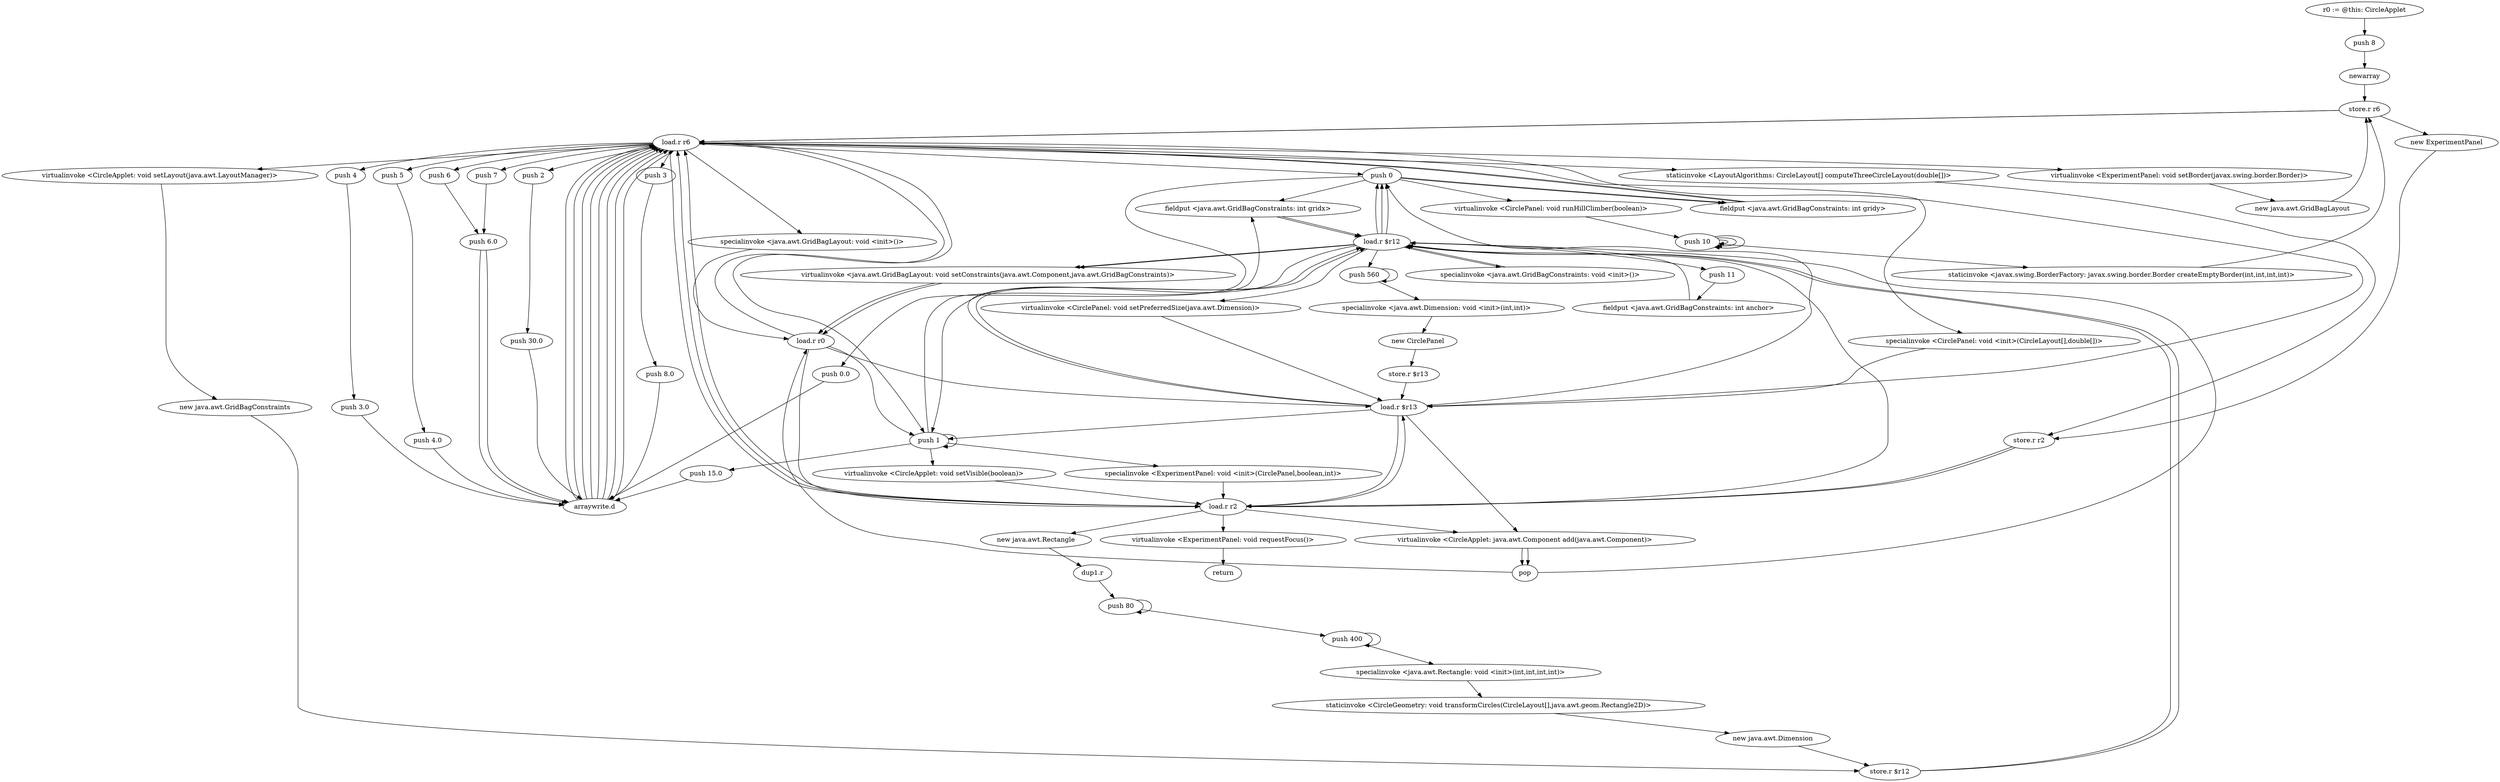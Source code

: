 digraph "" {
    "r0 := @this: CircleApplet"
    "push 8"
    "r0 := @this: CircleApplet"->"push 8";
    "newarray"
    "push 8"->"newarray";
    "store.r r6"
    "newarray"->"store.r r6";
    "load.r r6"
    "store.r r6"->"load.r r6";
    "push 0"
    "load.r r6"->"push 0";
    "push 0.0"
    "push 0"->"push 0.0";
    "arraywrite.d"
    "push 0.0"->"arraywrite.d";
    "arraywrite.d"->"load.r r6";
    "push 1"
    "load.r r6"->"push 1";
    "push 15.0"
    "push 1"->"push 15.0";
    "push 15.0"->"arraywrite.d";
    "arraywrite.d"->"load.r r6";
    "push 2"
    "load.r r6"->"push 2";
    "push 30.0"
    "push 2"->"push 30.0";
    "push 30.0"->"arraywrite.d";
    "arraywrite.d"->"load.r r6";
    "push 3"
    "load.r r6"->"push 3";
    "push 8.0"
    "push 3"->"push 8.0";
    "push 8.0"->"arraywrite.d";
    "arraywrite.d"->"load.r r6";
    "push 4"
    "load.r r6"->"push 4";
    "push 3.0"
    "push 4"->"push 3.0";
    "push 3.0"->"arraywrite.d";
    "arraywrite.d"->"load.r r6";
    "push 5"
    "load.r r6"->"push 5";
    "push 4.0"
    "push 5"->"push 4.0";
    "push 4.0"->"arraywrite.d";
    "arraywrite.d"->"load.r r6";
    "push 6"
    "load.r r6"->"push 6";
    "push 6.0"
    "push 6"->"push 6.0";
    "push 6.0"->"arraywrite.d";
    "arraywrite.d"->"load.r r6";
    "push 7"
    "load.r r6"->"push 7";
    "push 7"->"push 6.0";
    "push 6.0"->"arraywrite.d";
    "arraywrite.d"->"load.r r6";
    "staticinvoke <LayoutAlgorithms: CircleLayout[] computeThreeCircleLayout(double[])>"
    "load.r r6"->"staticinvoke <LayoutAlgorithms: CircleLayout[] computeThreeCircleLayout(double[])>";
    "store.r r2"
    "staticinvoke <LayoutAlgorithms: CircleLayout[] computeThreeCircleLayout(double[])>"->"store.r r2";
    "load.r r2"
    "store.r r2"->"load.r r2";
    "new java.awt.Rectangle"
    "load.r r2"->"new java.awt.Rectangle";
    "dup1.r"
    "new java.awt.Rectangle"->"dup1.r";
    "push 80"
    "dup1.r"->"push 80";
    "push 80"->"push 80";
    "push 400"
    "push 80"->"push 400";
    "push 400"->"push 400";
    "specialinvoke <java.awt.Rectangle: void <init>(int,int,int,int)>"
    "push 400"->"specialinvoke <java.awt.Rectangle: void <init>(int,int,int,int)>";
    "staticinvoke <CircleGeometry: void transformCircles(CircleLayout[],java.awt.geom.Rectangle2D)>"
    "specialinvoke <java.awt.Rectangle: void <init>(int,int,int,int)>"->"staticinvoke <CircleGeometry: void transformCircles(CircleLayout[],java.awt.geom.Rectangle2D)>";
    "new java.awt.Dimension"
    "staticinvoke <CircleGeometry: void transformCircles(CircleLayout[],java.awt.geom.Rectangle2D)>"->"new java.awt.Dimension";
    "store.r $r12"
    "new java.awt.Dimension"->"store.r $r12";
    "load.r $r12"
    "store.r $r12"->"load.r $r12";
    "push 560"
    "load.r $r12"->"push 560";
    "push 560"->"push 560";
    "specialinvoke <java.awt.Dimension: void <init>(int,int)>"
    "push 560"->"specialinvoke <java.awt.Dimension: void <init>(int,int)>";
    "new CirclePanel"
    "specialinvoke <java.awt.Dimension: void <init>(int,int)>"->"new CirclePanel";
    "store.r $r13"
    "new CirclePanel"->"store.r $r13";
    "load.r $r13"
    "store.r $r13"->"load.r $r13";
    "load.r $r13"->"load.r r2";
    "load.r r2"->"load.r r6";
    "specialinvoke <CirclePanel: void <init>(CircleLayout[],double[])>"
    "load.r r6"->"specialinvoke <CirclePanel: void <init>(CircleLayout[],double[])>";
    "specialinvoke <CirclePanel: void <init>(CircleLayout[],double[])>"->"load.r $r13";
    "load.r $r13"->"load.r $r12";
    "virtualinvoke <CirclePanel: void setPreferredSize(java.awt.Dimension)>"
    "load.r $r12"->"virtualinvoke <CirclePanel: void setPreferredSize(java.awt.Dimension)>";
    "virtualinvoke <CirclePanel: void setPreferredSize(java.awt.Dimension)>"->"load.r $r13";
    "load.r $r13"->"push 0";
    "virtualinvoke <CirclePanel: void runHillClimber(boolean)>"
    "push 0"->"virtualinvoke <CirclePanel: void runHillClimber(boolean)>";
    "push 10"
    "virtualinvoke <CirclePanel: void runHillClimber(boolean)>"->"push 10";
    "push 10"->"push 10";
    "push 10"->"push 10";
    "push 10"->"push 10";
    "staticinvoke <javax.swing.BorderFactory: javax.swing.border.Border createEmptyBorder(int,int,int,int)>"
    "push 10"->"staticinvoke <javax.swing.BorderFactory: javax.swing.border.Border createEmptyBorder(int,int,int,int)>";
    "staticinvoke <javax.swing.BorderFactory: javax.swing.border.Border createEmptyBorder(int,int,int,int)>"->"store.r r6";
    "new ExperimentPanel"
    "store.r r6"->"new ExperimentPanel";
    "new ExperimentPanel"->"store.r r2";
    "store.r r2"->"load.r r2";
    "load.r r2"->"load.r $r13";
    "load.r $r13"->"push 1";
    "push 1"->"push 1";
    "specialinvoke <ExperimentPanel: void <init>(CirclePanel,boolean,int)>"
    "push 1"->"specialinvoke <ExperimentPanel: void <init>(CirclePanel,boolean,int)>";
    "specialinvoke <ExperimentPanel: void <init>(CirclePanel,boolean,int)>"->"load.r r2";
    "load.r r2"->"load.r r6";
    "virtualinvoke <ExperimentPanel: void setBorder(javax.swing.border.Border)>"
    "load.r r6"->"virtualinvoke <ExperimentPanel: void setBorder(javax.swing.border.Border)>";
    "new java.awt.GridBagLayout"
    "virtualinvoke <ExperimentPanel: void setBorder(javax.swing.border.Border)>"->"new java.awt.GridBagLayout";
    "new java.awt.GridBagLayout"->"store.r r6";
    "store.r r6"->"load.r r6";
    "specialinvoke <java.awt.GridBagLayout: void <init>()>"
    "load.r r6"->"specialinvoke <java.awt.GridBagLayout: void <init>()>";
    "load.r r0"
    "specialinvoke <java.awt.GridBagLayout: void <init>()>"->"load.r r0";
    "load.r r0"->"load.r r6";
    "virtualinvoke <CircleApplet: void setLayout(java.awt.LayoutManager)>"
    "load.r r6"->"virtualinvoke <CircleApplet: void setLayout(java.awt.LayoutManager)>";
    "new java.awt.GridBagConstraints"
    "virtualinvoke <CircleApplet: void setLayout(java.awt.LayoutManager)>"->"new java.awt.GridBagConstraints";
    "new java.awt.GridBagConstraints"->"store.r $r12";
    "store.r $r12"->"load.r $r12";
    "specialinvoke <java.awt.GridBagConstraints: void <init>()>"
    "load.r $r12"->"specialinvoke <java.awt.GridBagConstraints: void <init>()>";
    "specialinvoke <java.awt.GridBagConstraints: void <init>()>"->"load.r $r12";
    "push 11"
    "load.r $r12"->"push 11";
    "fieldput <java.awt.GridBagConstraints: int anchor>"
    "push 11"->"fieldput <java.awt.GridBagConstraints: int anchor>";
    "fieldput <java.awt.GridBagConstraints: int anchor>"->"load.r $r12";
    "load.r $r12"->"push 0";
    "fieldput <java.awt.GridBagConstraints: int gridx>"
    "push 0"->"fieldput <java.awt.GridBagConstraints: int gridx>";
    "fieldput <java.awt.GridBagConstraints: int gridx>"->"load.r $r12";
    "load.r $r12"->"push 0";
    "fieldput <java.awt.GridBagConstraints: int gridy>"
    "push 0"->"fieldput <java.awt.GridBagConstraints: int gridy>";
    "fieldput <java.awt.GridBagConstraints: int gridy>"->"load.r r6";
    "load.r r6"->"load.r $r13";
    "load.r $r13"->"load.r $r12";
    "virtualinvoke <java.awt.GridBagLayout: void setConstraints(java.awt.Component,java.awt.GridBagConstraints)>"
    "load.r $r12"->"virtualinvoke <java.awt.GridBagLayout: void setConstraints(java.awt.Component,java.awt.GridBagConstraints)>";
    "virtualinvoke <java.awt.GridBagLayout: void setConstraints(java.awt.Component,java.awt.GridBagConstraints)>"->"load.r r0";
    "load.r r0"->"load.r $r13";
    "virtualinvoke <CircleApplet: java.awt.Component add(java.awt.Component)>"
    "load.r $r13"->"virtualinvoke <CircleApplet: java.awt.Component add(java.awt.Component)>";
    "pop"
    "virtualinvoke <CircleApplet: java.awt.Component add(java.awt.Component)>"->"pop";
    "pop"->"load.r $r12";
    "load.r $r12"->"push 1";
    "push 1"->"fieldput <java.awt.GridBagConstraints: int gridx>";
    "fieldput <java.awt.GridBagConstraints: int gridx>"->"load.r $r12";
    "load.r $r12"->"push 0";
    "push 0"->"fieldput <java.awt.GridBagConstraints: int gridy>";
    "fieldput <java.awt.GridBagConstraints: int gridy>"->"load.r r6";
    "load.r r6"->"load.r r2";
    "load.r r2"->"load.r $r12";
    "load.r $r12"->"virtualinvoke <java.awt.GridBagLayout: void setConstraints(java.awt.Component,java.awt.GridBagConstraints)>";
    "virtualinvoke <java.awt.GridBagLayout: void setConstraints(java.awt.Component,java.awt.GridBagConstraints)>"->"load.r r0";
    "load.r r0"->"load.r r2";
    "load.r r2"->"virtualinvoke <CircleApplet: java.awt.Component add(java.awt.Component)>";
    "virtualinvoke <CircleApplet: java.awt.Component add(java.awt.Component)>"->"pop";
    "pop"->"load.r r0";
    "load.r r0"->"push 1";
    "virtualinvoke <CircleApplet: void setVisible(boolean)>"
    "push 1"->"virtualinvoke <CircleApplet: void setVisible(boolean)>";
    "virtualinvoke <CircleApplet: void setVisible(boolean)>"->"load.r r2";
    "virtualinvoke <ExperimentPanel: void requestFocus()>"
    "load.r r2"->"virtualinvoke <ExperimentPanel: void requestFocus()>";
    "return"
    "virtualinvoke <ExperimentPanel: void requestFocus()>"->"return";
}
